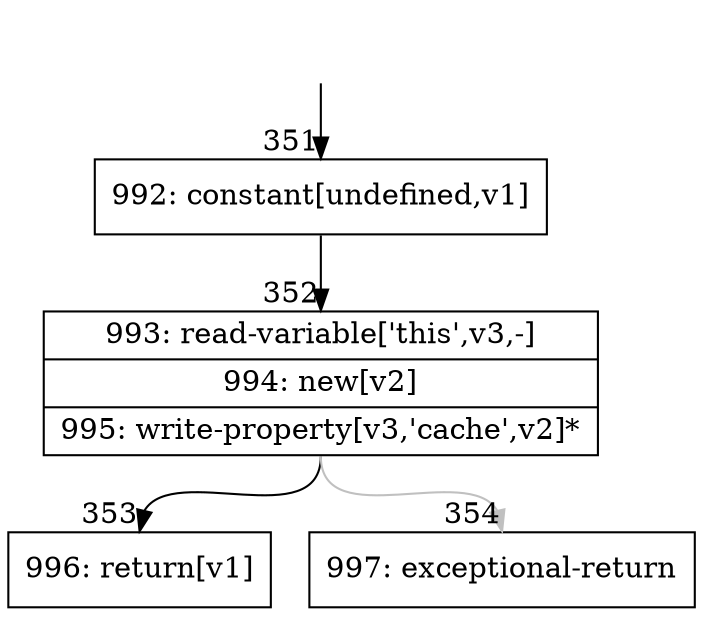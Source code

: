 digraph {
rankdir="TD"
BB_entry23[shape=none,label=""];
BB_entry23 -> BB351 [tailport=s, headport=n, headlabel="    351"]
BB351 [shape=record label="{992: constant[undefined,v1]}" ] 
BB351 -> BB352 [tailport=s, headport=n, headlabel="      352"]
BB352 [shape=record label="{993: read-variable['this',v3,-]|994: new[v2]|995: write-property[v3,'cache',v2]*}" ] 
BB352 -> BB353 [tailport=s, headport=n, headlabel="      353"]
BB352 -> BB354 [tailport=s, headport=n, color=gray, headlabel="      354"]
BB353 [shape=record label="{996: return[v1]}" ] 
BB354 [shape=record label="{997: exceptional-return}" ] 
//#$~ 419
}
